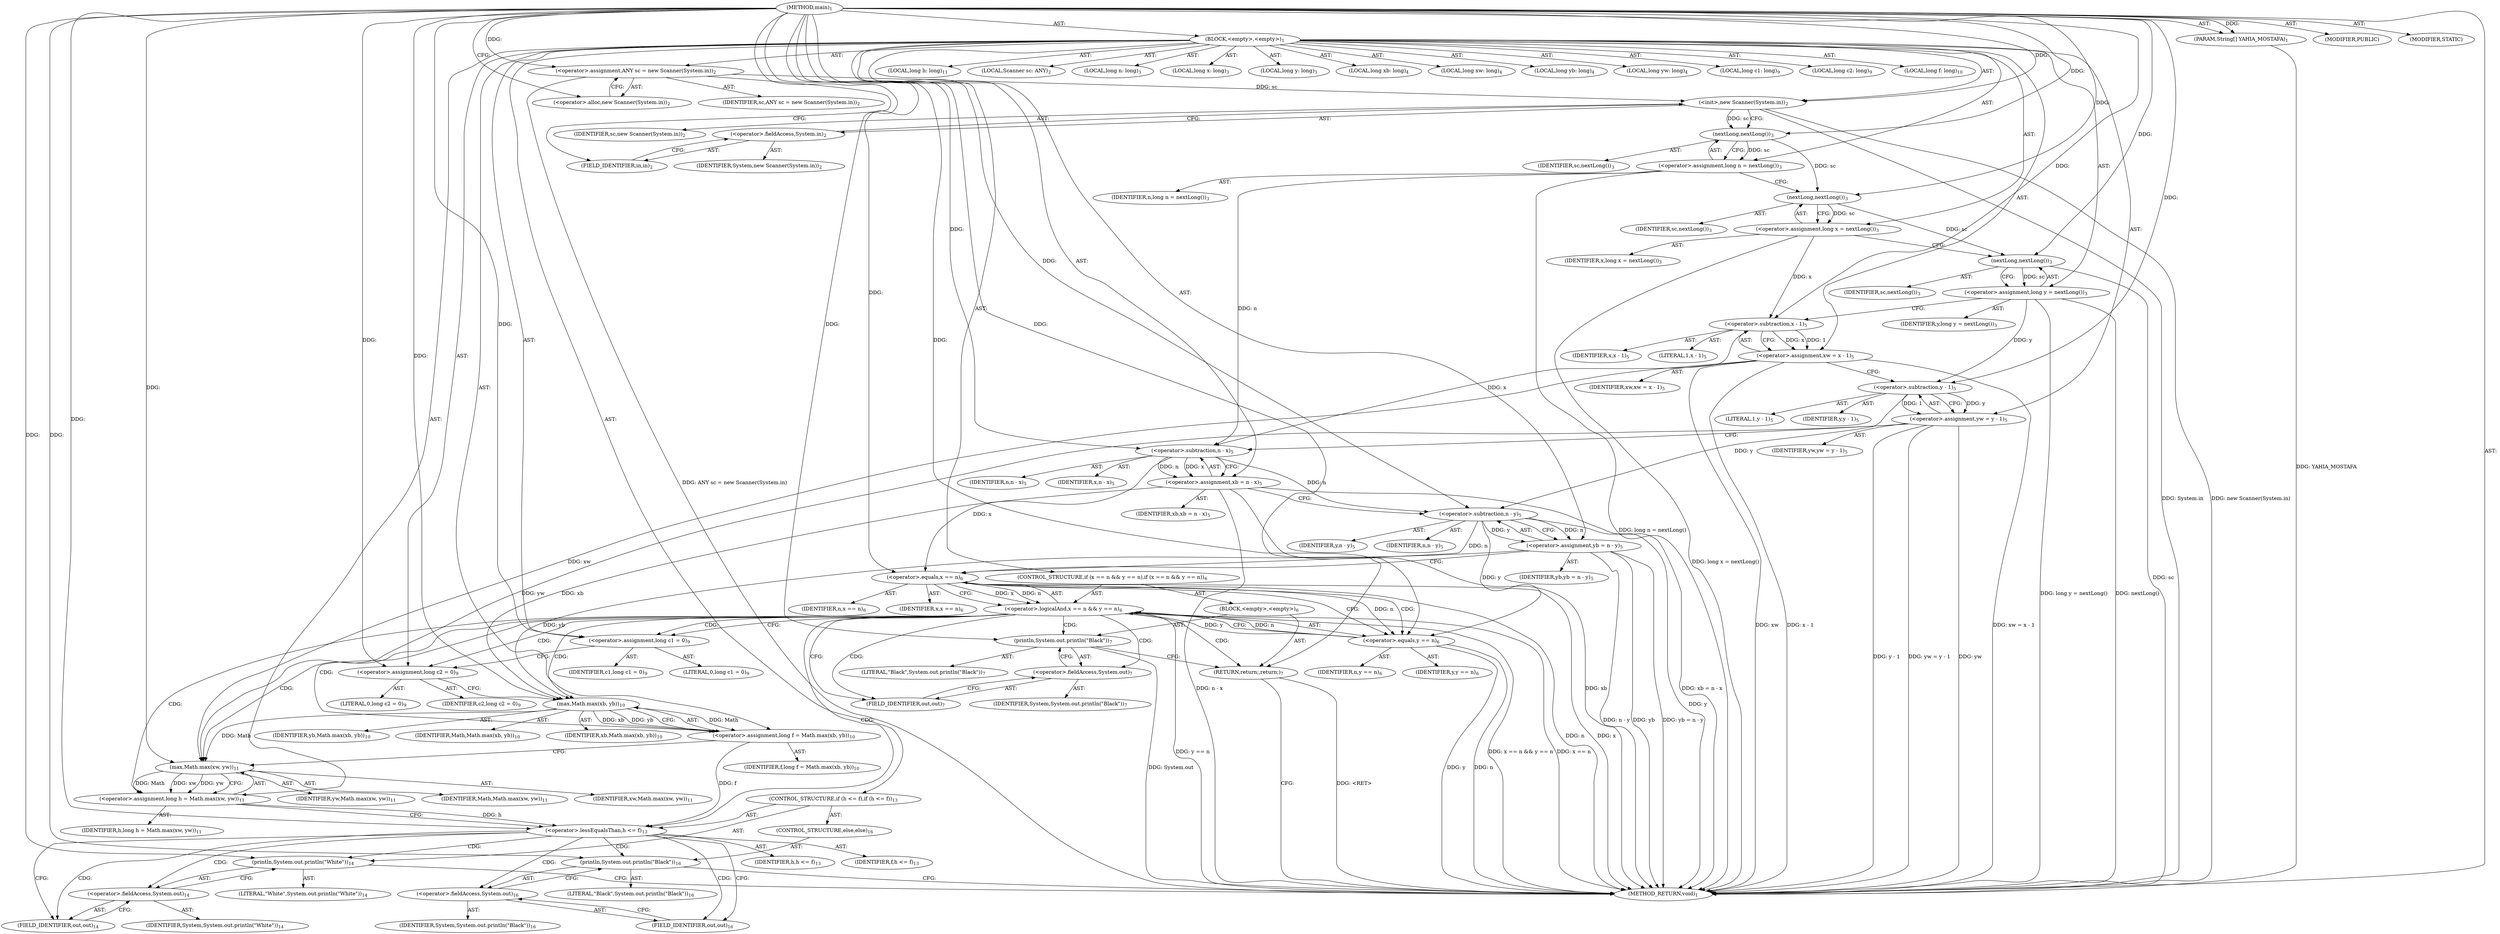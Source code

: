 digraph "main" {  
"19" [label = <(METHOD,main)<SUB>1</SUB>> ]
"20" [label = <(PARAM,String[] YAHIA_MOSTAFA)<SUB>1</SUB>> ]
"21" [label = <(BLOCK,&lt;empty&gt;,&lt;empty&gt;)<SUB>1</SUB>> ]
"4" [label = <(LOCAL,Scanner sc: ANY)<SUB>2</SUB>> ]
"22" [label = <(&lt;operator&gt;.assignment,ANY sc = new Scanner(System.in))<SUB>2</SUB>> ]
"23" [label = <(IDENTIFIER,sc,ANY sc = new Scanner(System.in))<SUB>2</SUB>> ]
"24" [label = <(&lt;operator&gt;.alloc,new Scanner(System.in))<SUB>2</SUB>> ]
"25" [label = <(&lt;init&gt;,new Scanner(System.in))<SUB>2</SUB>> ]
"3" [label = <(IDENTIFIER,sc,new Scanner(System.in))<SUB>2</SUB>> ]
"26" [label = <(&lt;operator&gt;.fieldAccess,System.in)<SUB>2</SUB>> ]
"27" [label = <(IDENTIFIER,System,new Scanner(System.in))<SUB>2</SUB>> ]
"28" [label = <(FIELD_IDENTIFIER,in,in)<SUB>2</SUB>> ]
"29" [label = <(LOCAL,long n: long)<SUB>3</SUB>> ]
"30" [label = <(LOCAL,long x: long)<SUB>3</SUB>> ]
"31" [label = <(LOCAL,long y: long)<SUB>3</SUB>> ]
"32" [label = <(&lt;operator&gt;.assignment,long n = nextLong())<SUB>3</SUB>> ]
"33" [label = <(IDENTIFIER,n,long n = nextLong())<SUB>3</SUB>> ]
"34" [label = <(nextLong,nextLong())<SUB>3</SUB>> ]
"35" [label = <(IDENTIFIER,sc,nextLong())<SUB>3</SUB>> ]
"36" [label = <(&lt;operator&gt;.assignment,long x = nextLong())<SUB>3</SUB>> ]
"37" [label = <(IDENTIFIER,x,long x = nextLong())<SUB>3</SUB>> ]
"38" [label = <(nextLong,nextLong())<SUB>3</SUB>> ]
"39" [label = <(IDENTIFIER,sc,nextLong())<SUB>3</SUB>> ]
"40" [label = <(&lt;operator&gt;.assignment,long y = nextLong())<SUB>3</SUB>> ]
"41" [label = <(IDENTIFIER,y,long y = nextLong())<SUB>3</SUB>> ]
"42" [label = <(nextLong,nextLong())<SUB>3</SUB>> ]
"43" [label = <(IDENTIFIER,sc,nextLong())<SUB>3</SUB>> ]
"44" [label = <(LOCAL,long xb: long)<SUB>4</SUB>> ]
"45" [label = <(LOCAL,long xw: long)<SUB>4</SUB>> ]
"46" [label = <(LOCAL,long yb: long)<SUB>4</SUB>> ]
"47" [label = <(LOCAL,long yw: long)<SUB>4</SUB>> ]
"48" [label = <(&lt;operator&gt;.assignment,xw = x - 1)<SUB>5</SUB>> ]
"49" [label = <(IDENTIFIER,xw,xw = x - 1)<SUB>5</SUB>> ]
"50" [label = <(&lt;operator&gt;.subtraction,x - 1)<SUB>5</SUB>> ]
"51" [label = <(IDENTIFIER,x,x - 1)<SUB>5</SUB>> ]
"52" [label = <(LITERAL,1,x - 1)<SUB>5</SUB>> ]
"53" [label = <(&lt;operator&gt;.assignment,yw = y - 1)<SUB>5</SUB>> ]
"54" [label = <(IDENTIFIER,yw,yw = y - 1)<SUB>5</SUB>> ]
"55" [label = <(&lt;operator&gt;.subtraction,y - 1)<SUB>5</SUB>> ]
"56" [label = <(IDENTIFIER,y,y - 1)<SUB>5</SUB>> ]
"57" [label = <(LITERAL,1,y - 1)<SUB>5</SUB>> ]
"58" [label = <(&lt;operator&gt;.assignment,xb = n - x)<SUB>5</SUB>> ]
"59" [label = <(IDENTIFIER,xb,xb = n - x)<SUB>5</SUB>> ]
"60" [label = <(&lt;operator&gt;.subtraction,n - x)<SUB>5</SUB>> ]
"61" [label = <(IDENTIFIER,n,n - x)<SUB>5</SUB>> ]
"62" [label = <(IDENTIFIER,x,n - x)<SUB>5</SUB>> ]
"63" [label = <(&lt;operator&gt;.assignment,yb = n - y)<SUB>5</SUB>> ]
"64" [label = <(IDENTIFIER,yb,yb = n - y)<SUB>5</SUB>> ]
"65" [label = <(&lt;operator&gt;.subtraction,n - y)<SUB>5</SUB>> ]
"66" [label = <(IDENTIFIER,n,n - y)<SUB>5</SUB>> ]
"67" [label = <(IDENTIFIER,y,n - y)<SUB>5</SUB>> ]
"68" [label = <(CONTROL_STRUCTURE,if (x == n &amp;&amp; y == n),if (x == n &amp;&amp; y == n))<SUB>6</SUB>> ]
"69" [label = <(&lt;operator&gt;.logicalAnd,x == n &amp;&amp; y == n)<SUB>6</SUB>> ]
"70" [label = <(&lt;operator&gt;.equals,x == n)<SUB>6</SUB>> ]
"71" [label = <(IDENTIFIER,x,x == n)<SUB>6</SUB>> ]
"72" [label = <(IDENTIFIER,n,x == n)<SUB>6</SUB>> ]
"73" [label = <(&lt;operator&gt;.equals,y == n)<SUB>6</SUB>> ]
"74" [label = <(IDENTIFIER,y,y == n)<SUB>6</SUB>> ]
"75" [label = <(IDENTIFIER,n,y == n)<SUB>6</SUB>> ]
"76" [label = <(BLOCK,&lt;empty&gt;,&lt;empty&gt;)<SUB>6</SUB>> ]
"77" [label = <(println,System.out.println(&quot;Black&quot;))<SUB>7</SUB>> ]
"78" [label = <(&lt;operator&gt;.fieldAccess,System.out)<SUB>7</SUB>> ]
"79" [label = <(IDENTIFIER,System,System.out.println(&quot;Black&quot;))<SUB>7</SUB>> ]
"80" [label = <(FIELD_IDENTIFIER,out,out)<SUB>7</SUB>> ]
"81" [label = <(LITERAL,&quot;Black&quot;,System.out.println(&quot;Black&quot;))<SUB>7</SUB>> ]
"82" [label = <(RETURN,return;,return;)<SUB>7</SUB>> ]
"83" [label = <(LOCAL,long c1: long)<SUB>9</SUB>> ]
"84" [label = <(LOCAL,long c2: long)<SUB>9</SUB>> ]
"85" [label = <(&lt;operator&gt;.assignment,long c1 = 0)<SUB>9</SUB>> ]
"86" [label = <(IDENTIFIER,c1,long c1 = 0)<SUB>9</SUB>> ]
"87" [label = <(LITERAL,0,long c1 = 0)<SUB>9</SUB>> ]
"88" [label = <(&lt;operator&gt;.assignment,long c2 = 0)<SUB>9</SUB>> ]
"89" [label = <(IDENTIFIER,c2,long c2 = 0)<SUB>9</SUB>> ]
"90" [label = <(LITERAL,0,long c2 = 0)<SUB>9</SUB>> ]
"91" [label = <(LOCAL,long f: long)<SUB>10</SUB>> ]
"92" [label = <(&lt;operator&gt;.assignment,long f = Math.max(xb, yb))<SUB>10</SUB>> ]
"93" [label = <(IDENTIFIER,f,long f = Math.max(xb, yb))<SUB>10</SUB>> ]
"94" [label = <(max,Math.max(xb, yb))<SUB>10</SUB>> ]
"95" [label = <(IDENTIFIER,Math,Math.max(xb, yb))<SUB>10</SUB>> ]
"96" [label = <(IDENTIFIER,xb,Math.max(xb, yb))<SUB>10</SUB>> ]
"97" [label = <(IDENTIFIER,yb,Math.max(xb, yb))<SUB>10</SUB>> ]
"98" [label = <(LOCAL,long h: long)<SUB>11</SUB>> ]
"99" [label = <(&lt;operator&gt;.assignment,long h = Math.max(xw, yw))<SUB>11</SUB>> ]
"100" [label = <(IDENTIFIER,h,long h = Math.max(xw, yw))<SUB>11</SUB>> ]
"101" [label = <(max,Math.max(xw, yw))<SUB>11</SUB>> ]
"102" [label = <(IDENTIFIER,Math,Math.max(xw, yw))<SUB>11</SUB>> ]
"103" [label = <(IDENTIFIER,xw,Math.max(xw, yw))<SUB>11</SUB>> ]
"104" [label = <(IDENTIFIER,yw,Math.max(xw, yw))<SUB>11</SUB>> ]
"105" [label = <(CONTROL_STRUCTURE,if (h &lt;= f),if (h &lt;= f))<SUB>13</SUB>> ]
"106" [label = <(&lt;operator&gt;.lessEqualsThan,h &lt;= f)<SUB>13</SUB>> ]
"107" [label = <(IDENTIFIER,h,h &lt;= f)<SUB>13</SUB>> ]
"108" [label = <(IDENTIFIER,f,h &lt;= f)<SUB>13</SUB>> ]
"109" [label = <(println,System.out.println(&quot;White&quot;))<SUB>14</SUB>> ]
"110" [label = <(&lt;operator&gt;.fieldAccess,System.out)<SUB>14</SUB>> ]
"111" [label = <(IDENTIFIER,System,System.out.println(&quot;White&quot;))<SUB>14</SUB>> ]
"112" [label = <(FIELD_IDENTIFIER,out,out)<SUB>14</SUB>> ]
"113" [label = <(LITERAL,&quot;White&quot;,System.out.println(&quot;White&quot;))<SUB>14</SUB>> ]
"114" [label = <(CONTROL_STRUCTURE,else,else)<SUB>16</SUB>> ]
"115" [label = <(println,System.out.println(&quot;Black&quot;))<SUB>16</SUB>> ]
"116" [label = <(&lt;operator&gt;.fieldAccess,System.out)<SUB>16</SUB>> ]
"117" [label = <(IDENTIFIER,System,System.out.println(&quot;Black&quot;))<SUB>16</SUB>> ]
"118" [label = <(FIELD_IDENTIFIER,out,out)<SUB>16</SUB>> ]
"119" [label = <(LITERAL,&quot;Black&quot;,System.out.println(&quot;Black&quot;))<SUB>16</SUB>> ]
"120" [label = <(MODIFIER,PUBLIC)> ]
"121" [label = <(MODIFIER,STATIC)> ]
"122" [label = <(METHOD_RETURN,void)<SUB>1</SUB>> ]
  "19" -> "20"  [ label = "AST: "] 
  "19" -> "21"  [ label = "AST: "] 
  "19" -> "120"  [ label = "AST: "] 
  "19" -> "121"  [ label = "AST: "] 
  "19" -> "122"  [ label = "AST: "] 
  "21" -> "4"  [ label = "AST: "] 
  "21" -> "22"  [ label = "AST: "] 
  "21" -> "25"  [ label = "AST: "] 
  "21" -> "29"  [ label = "AST: "] 
  "21" -> "30"  [ label = "AST: "] 
  "21" -> "31"  [ label = "AST: "] 
  "21" -> "32"  [ label = "AST: "] 
  "21" -> "36"  [ label = "AST: "] 
  "21" -> "40"  [ label = "AST: "] 
  "21" -> "44"  [ label = "AST: "] 
  "21" -> "45"  [ label = "AST: "] 
  "21" -> "46"  [ label = "AST: "] 
  "21" -> "47"  [ label = "AST: "] 
  "21" -> "48"  [ label = "AST: "] 
  "21" -> "53"  [ label = "AST: "] 
  "21" -> "58"  [ label = "AST: "] 
  "21" -> "63"  [ label = "AST: "] 
  "21" -> "68"  [ label = "AST: "] 
  "21" -> "83"  [ label = "AST: "] 
  "21" -> "84"  [ label = "AST: "] 
  "21" -> "85"  [ label = "AST: "] 
  "21" -> "88"  [ label = "AST: "] 
  "21" -> "91"  [ label = "AST: "] 
  "21" -> "92"  [ label = "AST: "] 
  "21" -> "98"  [ label = "AST: "] 
  "21" -> "99"  [ label = "AST: "] 
  "21" -> "105"  [ label = "AST: "] 
  "22" -> "23"  [ label = "AST: "] 
  "22" -> "24"  [ label = "AST: "] 
  "25" -> "3"  [ label = "AST: "] 
  "25" -> "26"  [ label = "AST: "] 
  "26" -> "27"  [ label = "AST: "] 
  "26" -> "28"  [ label = "AST: "] 
  "32" -> "33"  [ label = "AST: "] 
  "32" -> "34"  [ label = "AST: "] 
  "34" -> "35"  [ label = "AST: "] 
  "36" -> "37"  [ label = "AST: "] 
  "36" -> "38"  [ label = "AST: "] 
  "38" -> "39"  [ label = "AST: "] 
  "40" -> "41"  [ label = "AST: "] 
  "40" -> "42"  [ label = "AST: "] 
  "42" -> "43"  [ label = "AST: "] 
  "48" -> "49"  [ label = "AST: "] 
  "48" -> "50"  [ label = "AST: "] 
  "50" -> "51"  [ label = "AST: "] 
  "50" -> "52"  [ label = "AST: "] 
  "53" -> "54"  [ label = "AST: "] 
  "53" -> "55"  [ label = "AST: "] 
  "55" -> "56"  [ label = "AST: "] 
  "55" -> "57"  [ label = "AST: "] 
  "58" -> "59"  [ label = "AST: "] 
  "58" -> "60"  [ label = "AST: "] 
  "60" -> "61"  [ label = "AST: "] 
  "60" -> "62"  [ label = "AST: "] 
  "63" -> "64"  [ label = "AST: "] 
  "63" -> "65"  [ label = "AST: "] 
  "65" -> "66"  [ label = "AST: "] 
  "65" -> "67"  [ label = "AST: "] 
  "68" -> "69"  [ label = "AST: "] 
  "68" -> "76"  [ label = "AST: "] 
  "69" -> "70"  [ label = "AST: "] 
  "69" -> "73"  [ label = "AST: "] 
  "70" -> "71"  [ label = "AST: "] 
  "70" -> "72"  [ label = "AST: "] 
  "73" -> "74"  [ label = "AST: "] 
  "73" -> "75"  [ label = "AST: "] 
  "76" -> "77"  [ label = "AST: "] 
  "76" -> "82"  [ label = "AST: "] 
  "77" -> "78"  [ label = "AST: "] 
  "77" -> "81"  [ label = "AST: "] 
  "78" -> "79"  [ label = "AST: "] 
  "78" -> "80"  [ label = "AST: "] 
  "85" -> "86"  [ label = "AST: "] 
  "85" -> "87"  [ label = "AST: "] 
  "88" -> "89"  [ label = "AST: "] 
  "88" -> "90"  [ label = "AST: "] 
  "92" -> "93"  [ label = "AST: "] 
  "92" -> "94"  [ label = "AST: "] 
  "94" -> "95"  [ label = "AST: "] 
  "94" -> "96"  [ label = "AST: "] 
  "94" -> "97"  [ label = "AST: "] 
  "99" -> "100"  [ label = "AST: "] 
  "99" -> "101"  [ label = "AST: "] 
  "101" -> "102"  [ label = "AST: "] 
  "101" -> "103"  [ label = "AST: "] 
  "101" -> "104"  [ label = "AST: "] 
  "105" -> "106"  [ label = "AST: "] 
  "105" -> "109"  [ label = "AST: "] 
  "105" -> "114"  [ label = "AST: "] 
  "106" -> "107"  [ label = "AST: "] 
  "106" -> "108"  [ label = "AST: "] 
  "109" -> "110"  [ label = "AST: "] 
  "109" -> "113"  [ label = "AST: "] 
  "110" -> "111"  [ label = "AST: "] 
  "110" -> "112"  [ label = "AST: "] 
  "114" -> "115"  [ label = "AST: "] 
  "115" -> "116"  [ label = "AST: "] 
  "115" -> "119"  [ label = "AST: "] 
  "116" -> "117"  [ label = "AST: "] 
  "116" -> "118"  [ label = "AST: "] 
  "22" -> "28"  [ label = "CFG: "] 
  "25" -> "34"  [ label = "CFG: "] 
  "32" -> "38"  [ label = "CFG: "] 
  "36" -> "42"  [ label = "CFG: "] 
  "40" -> "50"  [ label = "CFG: "] 
  "48" -> "55"  [ label = "CFG: "] 
  "53" -> "60"  [ label = "CFG: "] 
  "58" -> "65"  [ label = "CFG: "] 
  "63" -> "70"  [ label = "CFG: "] 
  "85" -> "88"  [ label = "CFG: "] 
  "88" -> "94"  [ label = "CFG: "] 
  "92" -> "101"  [ label = "CFG: "] 
  "99" -> "106"  [ label = "CFG: "] 
  "24" -> "22"  [ label = "CFG: "] 
  "26" -> "25"  [ label = "CFG: "] 
  "34" -> "32"  [ label = "CFG: "] 
  "38" -> "36"  [ label = "CFG: "] 
  "42" -> "40"  [ label = "CFG: "] 
  "50" -> "48"  [ label = "CFG: "] 
  "55" -> "53"  [ label = "CFG: "] 
  "60" -> "58"  [ label = "CFG: "] 
  "65" -> "63"  [ label = "CFG: "] 
  "69" -> "80"  [ label = "CFG: "] 
  "69" -> "85"  [ label = "CFG: "] 
  "94" -> "92"  [ label = "CFG: "] 
  "101" -> "99"  [ label = "CFG: "] 
  "106" -> "112"  [ label = "CFG: "] 
  "106" -> "118"  [ label = "CFG: "] 
  "109" -> "122"  [ label = "CFG: "] 
  "28" -> "26"  [ label = "CFG: "] 
  "70" -> "69"  [ label = "CFG: "] 
  "70" -> "73"  [ label = "CFG: "] 
  "73" -> "69"  [ label = "CFG: "] 
  "77" -> "82"  [ label = "CFG: "] 
  "82" -> "122"  [ label = "CFG: "] 
  "110" -> "109"  [ label = "CFG: "] 
  "115" -> "122"  [ label = "CFG: "] 
  "78" -> "77"  [ label = "CFG: "] 
  "112" -> "110"  [ label = "CFG: "] 
  "116" -> "115"  [ label = "CFG: "] 
  "80" -> "78"  [ label = "CFG: "] 
  "118" -> "116"  [ label = "CFG: "] 
  "19" -> "24"  [ label = "CFG: "] 
  "82" -> "122"  [ label = "DDG: &lt;RET&gt;"] 
  "20" -> "122"  [ label = "DDG: YAHIA_MOSTAFA"] 
  "22" -> "122"  [ label = "DDG: ANY sc = new Scanner(System.in)"] 
  "25" -> "122"  [ label = "DDG: System.in"] 
  "25" -> "122"  [ label = "DDG: new Scanner(System.in)"] 
  "32" -> "122"  [ label = "DDG: long n = nextLong()"] 
  "36" -> "122"  [ label = "DDG: long x = nextLong()"] 
  "42" -> "122"  [ label = "DDG: sc"] 
  "40" -> "122"  [ label = "DDG: nextLong()"] 
  "40" -> "122"  [ label = "DDG: long y = nextLong()"] 
  "48" -> "122"  [ label = "DDG: xw"] 
  "48" -> "122"  [ label = "DDG: x - 1"] 
  "48" -> "122"  [ label = "DDG: xw = x - 1"] 
  "53" -> "122"  [ label = "DDG: yw"] 
  "53" -> "122"  [ label = "DDG: y - 1"] 
  "53" -> "122"  [ label = "DDG: yw = y - 1"] 
  "58" -> "122"  [ label = "DDG: xb"] 
  "58" -> "122"  [ label = "DDG: n - x"] 
  "58" -> "122"  [ label = "DDG: xb = n - x"] 
  "63" -> "122"  [ label = "DDG: yb"] 
  "65" -> "122"  [ label = "DDG: y"] 
  "63" -> "122"  [ label = "DDG: n - y"] 
  "63" -> "122"  [ label = "DDG: yb = n - y"] 
  "70" -> "122"  [ label = "DDG: x"] 
  "70" -> "122"  [ label = "DDG: n"] 
  "69" -> "122"  [ label = "DDG: x == n"] 
  "73" -> "122"  [ label = "DDG: y"] 
  "73" -> "122"  [ label = "DDG: n"] 
  "69" -> "122"  [ label = "DDG: y == n"] 
  "69" -> "122"  [ label = "DDG: x == n &amp;&amp; y == n"] 
  "77" -> "122"  [ label = "DDG: System.out"] 
  "19" -> "20"  [ label = "DDG: "] 
  "19" -> "22"  [ label = "DDG: "] 
  "34" -> "32"  [ label = "DDG: sc"] 
  "38" -> "36"  [ label = "DDG: sc"] 
  "42" -> "40"  [ label = "DDG: sc"] 
  "50" -> "48"  [ label = "DDG: x"] 
  "50" -> "48"  [ label = "DDG: 1"] 
  "55" -> "53"  [ label = "DDG: y"] 
  "55" -> "53"  [ label = "DDG: 1"] 
  "60" -> "58"  [ label = "DDG: n"] 
  "60" -> "58"  [ label = "DDG: x"] 
  "65" -> "63"  [ label = "DDG: n"] 
  "65" -> "63"  [ label = "DDG: y"] 
  "19" -> "85"  [ label = "DDG: "] 
  "19" -> "88"  [ label = "DDG: "] 
  "94" -> "92"  [ label = "DDG: Math"] 
  "94" -> "92"  [ label = "DDG: xb"] 
  "94" -> "92"  [ label = "DDG: yb"] 
  "101" -> "99"  [ label = "DDG: Math"] 
  "101" -> "99"  [ label = "DDG: xw"] 
  "101" -> "99"  [ label = "DDG: yw"] 
  "22" -> "25"  [ label = "DDG: sc"] 
  "19" -> "25"  [ label = "DDG: "] 
  "25" -> "34"  [ label = "DDG: sc"] 
  "19" -> "34"  [ label = "DDG: "] 
  "34" -> "38"  [ label = "DDG: sc"] 
  "19" -> "38"  [ label = "DDG: "] 
  "38" -> "42"  [ label = "DDG: sc"] 
  "19" -> "42"  [ label = "DDG: "] 
  "36" -> "50"  [ label = "DDG: x"] 
  "19" -> "50"  [ label = "DDG: "] 
  "40" -> "55"  [ label = "DDG: y"] 
  "19" -> "55"  [ label = "DDG: "] 
  "32" -> "60"  [ label = "DDG: n"] 
  "19" -> "60"  [ label = "DDG: "] 
  "50" -> "60"  [ label = "DDG: x"] 
  "60" -> "65"  [ label = "DDG: n"] 
  "19" -> "65"  [ label = "DDG: "] 
  "55" -> "65"  [ label = "DDG: y"] 
  "70" -> "69"  [ label = "DDG: x"] 
  "70" -> "69"  [ label = "DDG: n"] 
  "73" -> "69"  [ label = "DDG: y"] 
  "73" -> "69"  [ label = "DDG: n"] 
  "19" -> "82"  [ label = "DDG: "] 
  "19" -> "94"  [ label = "DDG: "] 
  "58" -> "94"  [ label = "DDG: xb"] 
  "63" -> "94"  [ label = "DDG: yb"] 
  "94" -> "101"  [ label = "DDG: Math"] 
  "19" -> "101"  [ label = "DDG: "] 
  "48" -> "101"  [ label = "DDG: xw"] 
  "53" -> "101"  [ label = "DDG: yw"] 
  "99" -> "106"  [ label = "DDG: h"] 
  "19" -> "106"  [ label = "DDG: "] 
  "92" -> "106"  [ label = "DDG: f"] 
  "19" -> "109"  [ label = "DDG: "] 
  "60" -> "70"  [ label = "DDG: x"] 
  "19" -> "70"  [ label = "DDG: "] 
  "65" -> "70"  [ label = "DDG: n"] 
  "65" -> "73"  [ label = "DDG: y"] 
  "19" -> "73"  [ label = "DDG: "] 
  "70" -> "73"  [ label = "DDG: n"] 
  "19" -> "77"  [ label = "DDG: "] 
  "19" -> "115"  [ label = "DDG: "] 
  "69" -> "80"  [ label = "CDG: "] 
  "69" -> "94"  [ label = "CDG: "] 
  "69" -> "77"  [ label = "CDG: "] 
  "69" -> "99"  [ label = "CDG: "] 
  "69" -> "85"  [ label = "CDG: "] 
  "69" -> "88"  [ label = "CDG: "] 
  "69" -> "92"  [ label = "CDG: "] 
  "69" -> "106"  [ label = "CDG: "] 
  "69" -> "82"  [ label = "CDG: "] 
  "69" -> "101"  [ label = "CDG: "] 
  "69" -> "78"  [ label = "CDG: "] 
  "106" -> "115"  [ label = "CDG: "] 
  "106" -> "116"  [ label = "CDG: "] 
  "106" -> "118"  [ label = "CDG: "] 
  "106" -> "110"  [ label = "CDG: "] 
  "106" -> "112"  [ label = "CDG: "] 
  "106" -> "109"  [ label = "CDG: "] 
  "70" -> "73"  [ label = "CDG: "] 
}
